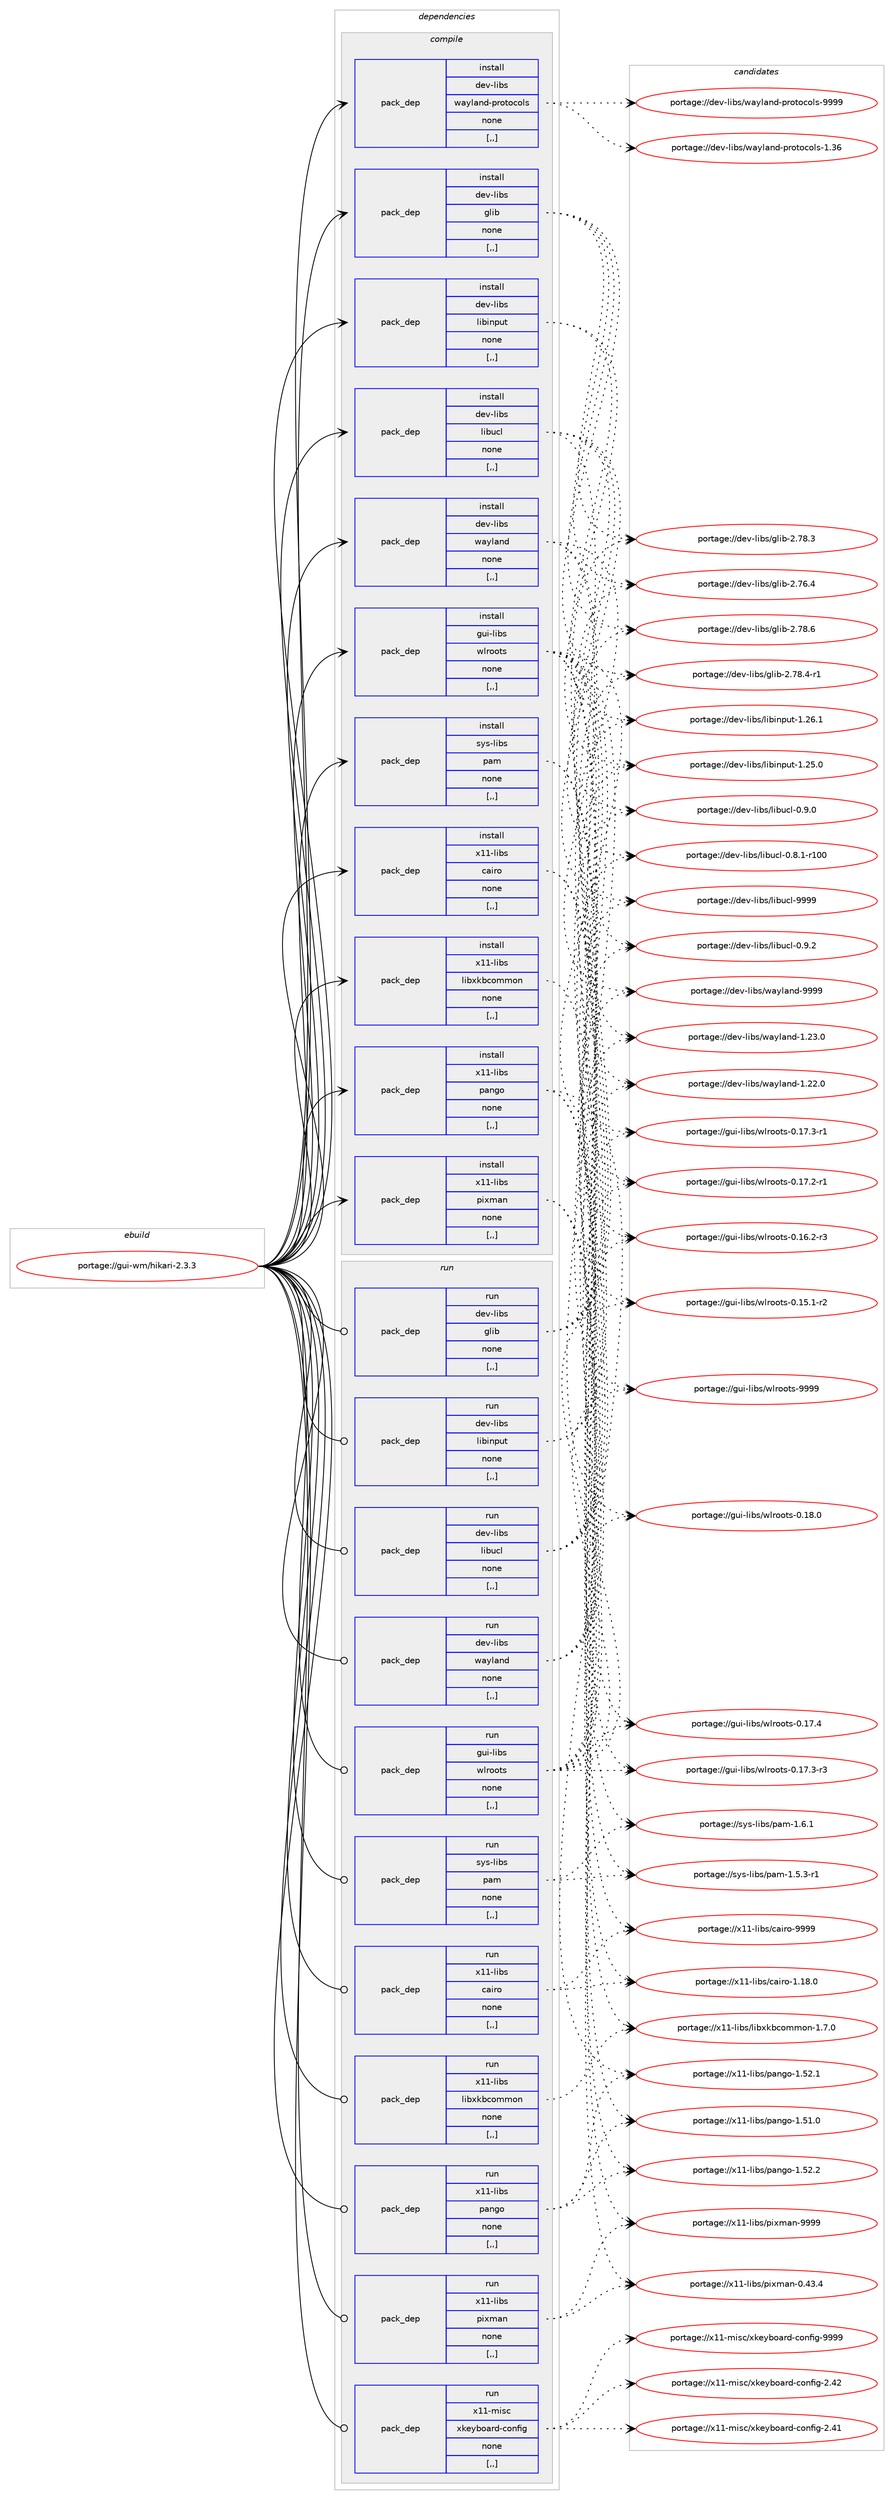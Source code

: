 digraph prolog {

# *************
# Graph options
# *************

newrank=true;
concentrate=true;
compound=true;
graph [rankdir=LR,fontname=Helvetica,fontsize=10,ranksep=1.5];#, ranksep=2.5, nodesep=0.2];
edge  [arrowhead=vee];
node  [fontname=Helvetica,fontsize=10];

# **********
# The ebuild
# **********

subgraph cluster_leftcol {
color=gray;
label=<<i>ebuild</i>>;
id [label="portage://gui-wm/hikari-2.3.3", color=red, width=4, href="../gui-wm/hikari-2.3.3.svg"];
}

# ****************
# The dependencies
# ****************

subgraph cluster_midcol {
color=gray;
label=<<i>dependencies</i>>;
subgraph cluster_compile {
fillcolor="#eeeeee";
style=filled;
label=<<i>compile</i>>;
subgraph pack176918 {
dependency245279 [label=<<TABLE BORDER="0" CELLBORDER="1" CELLSPACING="0" CELLPADDING="4" WIDTH="220"><TR><TD ROWSPAN="6" CELLPADDING="30">pack_dep</TD></TR><TR><TD WIDTH="110">install</TD></TR><TR><TD>dev-libs</TD></TR><TR><TD>glib</TD></TR><TR><TD>none</TD></TR><TR><TD>[,,]</TD></TR></TABLE>>, shape=none, color=blue];
}
id:e -> dependency245279:w [weight=20,style="solid",arrowhead="vee"];
subgraph pack176919 {
dependency245280 [label=<<TABLE BORDER="0" CELLBORDER="1" CELLSPACING="0" CELLPADDING="4" WIDTH="220"><TR><TD ROWSPAN="6" CELLPADDING="30">pack_dep</TD></TR><TR><TD WIDTH="110">install</TD></TR><TR><TD>dev-libs</TD></TR><TR><TD>libinput</TD></TR><TR><TD>none</TD></TR><TR><TD>[,,]</TD></TR></TABLE>>, shape=none, color=blue];
}
id:e -> dependency245280:w [weight=20,style="solid",arrowhead="vee"];
subgraph pack176920 {
dependency245281 [label=<<TABLE BORDER="0" CELLBORDER="1" CELLSPACING="0" CELLPADDING="4" WIDTH="220"><TR><TD ROWSPAN="6" CELLPADDING="30">pack_dep</TD></TR><TR><TD WIDTH="110">install</TD></TR><TR><TD>dev-libs</TD></TR><TR><TD>libucl</TD></TR><TR><TD>none</TD></TR><TR><TD>[,,]</TD></TR></TABLE>>, shape=none, color=blue];
}
id:e -> dependency245281:w [weight=20,style="solid",arrowhead="vee"];
subgraph pack176921 {
dependency245282 [label=<<TABLE BORDER="0" CELLBORDER="1" CELLSPACING="0" CELLPADDING="4" WIDTH="220"><TR><TD ROWSPAN="6" CELLPADDING="30">pack_dep</TD></TR><TR><TD WIDTH="110">install</TD></TR><TR><TD>dev-libs</TD></TR><TR><TD>wayland</TD></TR><TR><TD>none</TD></TR><TR><TD>[,,]</TD></TR></TABLE>>, shape=none, color=blue];
}
id:e -> dependency245282:w [weight=20,style="solid",arrowhead="vee"];
subgraph pack176922 {
dependency245283 [label=<<TABLE BORDER="0" CELLBORDER="1" CELLSPACING="0" CELLPADDING="4" WIDTH="220"><TR><TD ROWSPAN="6" CELLPADDING="30">pack_dep</TD></TR><TR><TD WIDTH="110">install</TD></TR><TR><TD>dev-libs</TD></TR><TR><TD>wayland-protocols</TD></TR><TR><TD>none</TD></TR><TR><TD>[,,]</TD></TR></TABLE>>, shape=none, color=blue];
}
id:e -> dependency245283:w [weight=20,style="solid",arrowhead="vee"];
subgraph pack176923 {
dependency245284 [label=<<TABLE BORDER="0" CELLBORDER="1" CELLSPACING="0" CELLPADDING="4" WIDTH="220"><TR><TD ROWSPAN="6" CELLPADDING="30">pack_dep</TD></TR><TR><TD WIDTH="110">install</TD></TR><TR><TD>gui-libs</TD></TR><TR><TD>wlroots</TD></TR><TR><TD>none</TD></TR><TR><TD>[,,]</TD></TR></TABLE>>, shape=none, color=blue];
}
id:e -> dependency245284:w [weight=20,style="solid",arrowhead="vee"];
subgraph pack176924 {
dependency245285 [label=<<TABLE BORDER="0" CELLBORDER="1" CELLSPACING="0" CELLPADDING="4" WIDTH="220"><TR><TD ROWSPAN="6" CELLPADDING="30">pack_dep</TD></TR><TR><TD WIDTH="110">install</TD></TR><TR><TD>sys-libs</TD></TR><TR><TD>pam</TD></TR><TR><TD>none</TD></TR><TR><TD>[,,]</TD></TR></TABLE>>, shape=none, color=blue];
}
id:e -> dependency245285:w [weight=20,style="solid",arrowhead="vee"];
subgraph pack176925 {
dependency245286 [label=<<TABLE BORDER="0" CELLBORDER="1" CELLSPACING="0" CELLPADDING="4" WIDTH="220"><TR><TD ROWSPAN="6" CELLPADDING="30">pack_dep</TD></TR><TR><TD WIDTH="110">install</TD></TR><TR><TD>x11-libs</TD></TR><TR><TD>cairo</TD></TR><TR><TD>none</TD></TR><TR><TD>[,,]</TD></TR></TABLE>>, shape=none, color=blue];
}
id:e -> dependency245286:w [weight=20,style="solid",arrowhead="vee"];
subgraph pack176926 {
dependency245287 [label=<<TABLE BORDER="0" CELLBORDER="1" CELLSPACING="0" CELLPADDING="4" WIDTH="220"><TR><TD ROWSPAN="6" CELLPADDING="30">pack_dep</TD></TR><TR><TD WIDTH="110">install</TD></TR><TR><TD>x11-libs</TD></TR><TR><TD>libxkbcommon</TD></TR><TR><TD>none</TD></TR><TR><TD>[,,]</TD></TR></TABLE>>, shape=none, color=blue];
}
id:e -> dependency245287:w [weight=20,style="solid",arrowhead="vee"];
subgraph pack176927 {
dependency245288 [label=<<TABLE BORDER="0" CELLBORDER="1" CELLSPACING="0" CELLPADDING="4" WIDTH="220"><TR><TD ROWSPAN="6" CELLPADDING="30">pack_dep</TD></TR><TR><TD WIDTH="110">install</TD></TR><TR><TD>x11-libs</TD></TR><TR><TD>pango</TD></TR><TR><TD>none</TD></TR><TR><TD>[,,]</TD></TR></TABLE>>, shape=none, color=blue];
}
id:e -> dependency245288:w [weight=20,style="solid",arrowhead="vee"];
subgraph pack176928 {
dependency245289 [label=<<TABLE BORDER="0" CELLBORDER="1" CELLSPACING="0" CELLPADDING="4" WIDTH="220"><TR><TD ROWSPAN="6" CELLPADDING="30">pack_dep</TD></TR><TR><TD WIDTH="110">install</TD></TR><TR><TD>x11-libs</TD></TR><TR><TD>pixman</TD></TR><TR><TD>none</TD></TR><TR><TD>[,,]</TD></TR></TABLE>>, shape=none, color=blue];
}
id:e -> dependency245289:w [weight=20,style="solid",arrowhead="vee"];
}
subgraph cluster_compileandrun {
fillcolor="#eeeeee";
style=filled;
label=<<i>compile and run</i>>;
}
subgraph cluster_run {
fillcolor="#eeeeee";
style=filled;
label=<<i>run</i>>;
subgraph pack176929 {
dependency245290 [label=<<TABLE BORDER="0" CELLBORDER="1" CELLSPACING="0" CELLPADDING="4" WIDTH="220"><TR><TD ROWSPAN="6" CELLPADDING="30">pack_dep</TD></TR><TR><TD WIDTH="110">run</TD></TR><TR><TD>dev-libs</TD></TR><TR><TD>glib</TD></TR><TR><TD>none</TD></TR><TR><TD>[,,]</TD></TR></TABLE>>, shape=none, color=blue];
}
id:e -> dependency245290:w [weight=20,style="solid",arrowhead="odot"];
subgraph pack176930 {
dependency245291 [label=<<TABLE BORDER="0" CELLBORDER="1" CELLSPACING="0" CELLPADDING="4" WIDTH="220"><TR><TD ROWSPAN="6" CELLPADDING="30">pack_dep</TD></TR><TR><TD WIDTH="110">run</TD></TR><TR><TD>dev-libs</TD></TR><TR><TD>libinput</TD></TR><TR><TD>none</TD></TR><TR><TD>[,,]</TD></TR></TABLE>>, shape=none, color=blue];
}
id:e -> dependency245291:w [weight=20,style="solid",arrowhead="odot"];
subgraph pack176931 {
dependency245292 [label=<<TABLE BORDER="0" CELLBORDER="1" CELLSPACING="0" CELLPADDING="4" WIDTH="220"><TR><TD ROWSPAN="6" CELLPADDING="30">pack_dep</TD></TR><TR><TD WIDTH="110">run</TD></TR><TR><TD>dev-libs</TD></TR><TR><TD>libucl</TD></TR><TR><TD>none</TD></TR><TR><TD>[,,]</TD></TR></TABLE>>, shape=none, color=blue];
}
id:e -> dependency245292:w [weight=20,style="solid",arrowhead="odot"];
subgraph pack176932 {
dependency245293 [label=<<TABLE BORDER="0" CELLBORDER="1" CELLSPACING="0" CELLPADDING="4" WIDTH="220"><TR><TD ROWSPAN="6" CELLPADDING="30">pack_dep</TD></TR><TR><TD WIDTH="110">run</TD></TR><TR><TD>dev-libs</TD></TR><TR><TD>wayland</TD></TR><TR><TD>none</TD></TR><TR><TD>[,,]</TD></TR></TABLE>>, shape=none, color=blue];
}
id:e -> dependency245293:w [weight=20,style="solid",arrowhead="odot"];
subgraph pack176933 {
dependency245294 [label=<<TABLE BORDER="0" CELLBORDER="1" CELLSPACING="0" CELLPADDING="4" WIDTH="220"><TR><TD ROWSPAN="6" CELLPADDING="30">pack_dep</TD></TR><TR><TD WIDTH="110">run</TD></TR><TR><TD>gui-libs</TD></TR><TR><TD>wlroots</TD></TR><TR><TD>none</TD></TR><TR><TD>[,,]</TD></TR></TABLE>>, shape=none, color=blue];
}
id:e -> dependency245294:w [weight=20,style="solid",arrowhead="odot"];
subgraph pack176934 {
dependency245295 [label=<<TABLE BORDER="0" CELLBORDER="1" CELLSPACING="0" CELLPADDING="4" WIDTH="220"><TR><TD ROWSPAN="6" CELLPADDING="30">pack_dep</TD></TR><TR><TD WIDTH="110">run</TD></TR><TR><TD>sys-libs</TD></TR><TR><TD>pam</TD></TR><TR><TD>none</TD></TR><TR><TD>[,,]</TD></TR></TABLE>>, shape=none, color=blue];
}
id:e -> dependency245295:w [weight=20,style="solid",arrowhead="odot"];
subgraph pack176935 {
dependency245296 [label=<<TABLE BORDER="0" CELLBORDER="1" CELLSPACING="0" CELLPADDING="4" WIDTH="220"><TR><TD ROWSPAN="6" CELLPADDING="30">pack_dep</TD></TR><TR><TD WIDTH="110">run</TD></TR><TR><TD>x11-libs</TD></TR><TR><TD>cairo</TD></TR><TR><TD>none</TD></TR><TR><TD>[,,]</TD></TR></TABLE>>, shape=none, color=blue];
}
id:e -> dependency245296:w [weight=20,style="solid",arrowhead="odot"];
subgraph pack176936 {
dependency245297 [label=<<TABLE BORDER="0" CELLBORDER="1" CELLSPACING="0" CELLPADDING="4" WIDTH="220"><TR><TD ROWSPAN="6" CELLPADDING="30">pack_dep</TD></TR><TR><TD WIDTH="110">run</TD></TR><TR><TD>x11-libs</TD></TR><TR><TD>libxkbcommon</TD></TR><TR><TD>none</TD></TR><TR><TD>[,,]</TD></TR></TABLE>>, shape=none, color=blue];
}
id:e -> dependency245297:w [weight=20,style="solid",arrowhead="odot"];
subgraph pack176937 {
dependency245298 [label=<<TABLE BORDER="0" CELLBORDER="1" CELLSPACING="0" CELLPADDING="4" WIDTH="220"><TR><TD ROWSPAN="6" CELLPADDING="30">pack_dep</TD></TR><TR><TD WIDTH="110">run</TD></TR><TR><TD>x11-libs</TD></TR><TR><TD>pango</TD></TR><TR><TD>none</TD></TR><TR><TD>[,,]</TD></TR></TABLE>>, shape=none, color=blue];
}
id:e -> dependency245298:w [weight=20,style="solid",arrowhead="odot"];
subgraph pack176938 {
dependency245299 [label=<<TABLE BORDER="0" CELLBORDER="1" CELLSPACING="0" CELLPADDING="4" WIDTH="220"><TR><TD ROWSPAN="6" CELLPADDING="30">pack_dep</TD></TR><TR><TD WIDTH="110">run</TD></TR><TR><TD>x11-libs</TD></TR><TR><TD>pixman</TD></TR><TR><TD>none</TD></TR><TR><TD>[,,]</TD></TR></TABLE>>, shape=none, color=blue];
}
id:e -> dependency245299:w [weight=20,style="solid",arrowhead="odot"];
subgraph pack176939 {
dependency245300 [label=<<TABLE BORDER="0" CELLBORDER="1" CELLSPACING="0" CELLPADDING="4" WIDTH="220"><TR><TD ROWSPAN="6" CELLPADDING="30">pack_dep</TD></TR><TR><TD WIDTH="110">run</TD></TR><TR><TD>x11-misc</TD></TR><TR><TD>xkeyboard-config</TD></TR><TR><TD>none</TD></TR><TR><TD>[,,]</TD></TR></TABLE>>, shape=none, color=blue];
}
id:e -> dependency245300:w [weight=20,style="solid",arrowhead="odot"];
}
}

# **************
# The candidates
# **************

subgraph cluster_choices {
rank=same;
color=gray;
label=<<i>candidates</i>>;

subgraph choice176918 {
color=black;
nodesep=1;
choice1001011184510810598115471031081059845504655564654 [label="portage://dev-libs/glib-2.78.6", color=red, width=4,href="../dev-libs/glib-2.78.6.svg"];
choice10010111845108105981154710310810598455046555646524511449 [label="portage://dev-libs/glib-2.78.4-r1", color=red, width=4,href="../dev-libs/glib-2.78.4-r1.svg"];
choice1001011184510810598115471031081059845504655564651 [label="portage://dev-libs/glib-2.78.3", color=red, width=4,href="../dev-libs/glib-2.78.3.svg"];
choice1001011184510810598115471031081059845504655544652 [label="portage://dev-libs/glib-2.76.4", color=red, width=4,href="../dev-libs/glib-2.76.4.svg"];
dependency245279:e -> choice1001011184510810598115471031081059845504655564654:w [style=dotted,weight="100"];
dependency245279:e -> choice10010111845108105981154710310810598455046555646524511449:w [style=dotted,weight="100"];
dependency245279:e -> choice1001011184510810598115471031081059845504655564651:w [style=dotted,weight="100"];
dependency245279:e -> choice1001011184510810598115471031081059845504655544652:w [style=dotted,weight="100"];
}
subgraph choice176919 {
color=black;
nodesep=1;
choice1001011184510810598115471081059810511011211711645494650544649 [label="portage://dev-libs/libinput-1.26.1", color=red, width=4,href="../dev-libs/libinput-1.26.1.svg"];
choice1001011184510810598115471081059810511011211711645494650534648 [label="portage://dev-libs/libinput-1.25.0", color=red, width=4,href="../dev-libs/libinput-1.25.0.svg"];
dependency245280:e -> choice1001011184510810598115471081059810511011211711645494650544649:w [style=dotted,weight="100"];
dependency245280:e -> choice1001011184510810598115471081059810511011211711645494650534648:w [style=dotted,weight="100"];
}
subgraph choice176920 {
color=black;
nodesep=1;
choice10010111845108105981154710810598117991084557575757 [label="portage://dev-libs/libucl-9999", color=red, width=4,href="../dev-libs/libucl-9999.svg"];
choice1001011184510810598115471081059811799108454846574650 [label="portage://dev-libs/libucl-0.9.2", color=red, width=4,href="../dev-libs/libucl-0.9.2.svg"];
choice1001011184510810598115471081059811799108454846574648 [label="portage://dev-libs/libucl-0.9.0", color=red, width=4,href="../dev-libs/libucl-0.9.0.svg"];
choice100101118451081059811547108105981179910845484656464945114494848 [label="portage://dev-libs/libucl-0.8.1-r100", color=red, width=4,href="../dev-libs/libucl-0.8.1-r100.svg"];
dependency245281:e -> choice10010111845108105981154710810598117991084557575757:w [style=dotted,weight="100"];
dependency245281:e -> choice1001011184510810598115471081059811799108454846574650:w [style=dotted,weight="100"];
dependency245281:e -> choice1001011184510810598115471081059811799108454846574648:w [style=dotted,weight="100"];
dependency245281:e -> choice100101118451081059811547108105981179910845484656464945114494848:w [style=dotted,weight="100"];
}
subgraph choice176921 {
color=black;
nodesep=1;
choice10010111845108105981154711997121108971101004557575757 [label="portage://dev-libs/wayland-9999", color=red, width=4,href="../dev-libs/wayland-9999.svg"];
choice100101118451081059811547119971211089711010045494650514648 [label="portage://dev-libs/wayland-1.23.0", color=red, width=4,href="../dev-libs/wayland-1.23.0.svg"];
choice100101118451081059811547119971211089711010045494650504648 [label="portage://dev-libs/wayland-1.22.0", color=red, width=4,href="../dev-libs/wayland-1.22.0.svg"];
dependency245282:e -> choice10010111845108105981154711997121108971101004557575757:w [style=dotted,weight="100"];
dependency245282:e -> choice100101118451081059811547119971211089711010045494650514648:w [style=dotted,weight="100"];
dependency245282:e -> choice100101118451081059811547119971211089711010045494650504648:w [style=dotted,weight="100"];
}
subgraph choice176922 {
color=black;
nodesep=1;
choice100101118451081059811547119971211089711010045112114111116111991111081154557575757 [label="portage://dev-libs/wayland-protocols-9999", color=red, width=4,href="../dev-libs/wayland-protocols-9999.svg"];
choice100101118451081059811547119971211089711010045112114111116111991111081154549465154 [label="portage://dev-libs/wayland-protocols-1.36", color=red, width=4,href="../dev-libs/wayland-protocols-1.36.svg"];
dependency245283:e -> choice100101118451081059811547119971211089711010045112114111116111991111081154557575757:w [style=dotted,weight="100"];
dependency245283:e -> choice100101118451081059811547119971211089711010045112114111116111991111081154549465154:w [style=dotted,weight="100"];
}
subgraph choice176923 {
color=black;
nodesep=1;
choice1031171054510810598115471191081141111111161154557575757 [label="portage://gui-libs/wlroots-9999", color=red, width=4,href="../gui-libs/wlroots-9999.svg"];
choice10311710545108105981154711910811411111111611545484649564648 [label="portage://gui-libs/wlroots-0.18.0", color=red, width=4,href="../gui-libs/wlroots-0.18.0.svg"];
choice10311710545108105981154711910811411111111611545484649554652 [label="portage://gui-libs/wlroots-0.17.4", color=red, width=4,href="../gui-libs/wlroots-0.17.4.svg"];
choice103117105451081059811547119108114111111116115454846495546514511451 [label="portage://gui-libs/wlroots-0.17.3-r3", color=red, width=4,href="../gui-libs/wlroots-0.17.3-r3.svg"];
choice103117105451081059811547119108114111111116115454846495546514511449 [label="portage://gui-libs/wlroots-0.17.3-r1", color=red, width=4,href="../gui-libs/wlroots-0.17.3-r1.svg"];
choice103117105451081059811547119108114111111116115454846495546504511449 [label="portage://gui-libs/wlroots-0.17.2-r1", color=red, width=4,href="../gui-libs/wlroots-0.17.2-r1.svg"];
choice103117105451081059811547119108114111111116115454846495446504511451 [label="portage://gui-libs/wlroots-0.16.2-r3", color=red, width=4,href="../gui-libs/wlroots-0.16.2-r3.svg"];
choice103117105451081059811547119108114111111116115454846495346494511450 [label="portage://gui-libs/wlroots-0.15.1-r2", color=red, width=4,href="../gui-libs/wlroots-0.15.1-r2.svg"];
dependency245284:e -> choice1031171054510810598115471191081141111111161154557575757:w [style=dotted,weight="100"];
dependency245284:e -> choice10311710545108105981154711910811411111111611545484649564648:w [style=dotted,weight="100"];
dependency245284:e -> choice10311710545108105981154711910811411111111611545484649554652:w [style=dotted,weight="100"];
dependency245284:e -> choice103117105451081059811547119108114111111116115454846495546514511451:w [style=dotted,weight="100"];
dependency245284:e -> choice103117105451081059811547119108114111111116115454846495546514511449:w [style=dotted,weight="100"];
dependency245284:e -> choice103117105451081059811547119108114111111116115454846495546504511449:w [style=dotted,weight="100"];
dependency245284:e -> choice103117105451081059811547119108114111111116115454846495446504511451:w [style=dotted,weight="100"];
dependency245284:e -> choice103117105451081059811547119108114111111116115454846495346494511450:w [style=dotted,weight="100"];
}
subgraph choice176924 {
color=black;
nodesep=1;
choice11512111545108105981154711297109454946544649 [label="portage://sys-libs/pam-1.6.1", color=red, width=4,href="../sys-libs/pam-1.6.1.svg"];
choice115121115451081059811547112971094549465346514511449 [label="portage://sys-libs/pam-1.5.3-r1", color=red, width=4,href="../sys-libs/pam-1.5.3-r1.svg"];
dependency245285:e -> choice11512111545108105981154711297109454946544649:w [style=dotted,weight="100"];
dependency245285:e -> choice115121115451081059811547112971094549465346514511449:w [style=dotted,weight="100"];
}
subgraph choice176925 {
color=black;
nodesep=1;
choice120494945108105981154799971051141114557575757 [label="portage://x11-libs/cairo-9999", color=red, width=4,href="../x11-libs/cairo-9999.svg"];
choice1204949451081059811547999710511411145494649564648 [label="portage://x11-libs/cairo-1.18.0", color=red, width=4,href="../x11-libs/cairo-1.18.0.svg"];
dependency245286:e -> choice120494945108105981154799971051141114557575757:w [style=dotted,weight="100"];
dependency245286:e -> choice1204949451081059811547999710511411145494649564648:w [style=dotted,weight="100"];
}
subgraph choice176926 {
color=black;
nodesep=1;
choice1204949451081059811547108105981201079899111109109111110454946554648 [label="portage://x11-libs/libxkbcommon-1.7.0", color=red, width=4,href="../x11-libs/libxkbcommon-1.7.0.svg"];
dependency245287:e -> choice1204949451081059811547108105981201079899111109109111110454946554648:w [style=dotted,weight="100"];
}
subgraph choice176927 {
color=black;
nodesep=1;
choice12049494510810598115471129711010311145494653504650 [label="portage://x11-libs/pango-1.52.2", color=red, width=4,href="../x11-libs/pango-1.52.2.svg"];
choice12049494510810598115471129711010311145494653504649 [label="portage://x11-libs/pango-1.52.1", color=red, width=4,href="../x11-libs/pango-1.52.1.svg"];
choice12049494510810598115471129711010311145494653494648 [label="portage://x11-libs/pango-1.51.0", color=red, width=4,href="../x11-libs/pango-1.51.0.svg"];
dependency245288:e -> choice12049494510810598115471129711010311145494653504650:w [style=dotted,weight="100"];
dependency245288:e -> choice12049494510810598115471129711010311145494653504649:w [style=dotted,weight="100"];
dependency245288:e -> choice12049494510810598115471129711010311145494653494648:w [style=dotted,weight="100"];
}
subgraph choice176928 {
color=black;
nodesep=1;
choice1204949451081059811547112105120109971104557575757 [label="portage://x11-libs/pixman-9999", color=red, width=4,href="../x11-libs/pixman-9999.svg"];
choice12049494510810598115471121051201099711045484652514652 [label="portage://x11-libs/pixman-0.43.4", color=red, width=4,href="../x11-libs/pixman-0.43.4.svg"];
dependency245289:e -> choice1204949451081059811547112105120109971104557575757:w [style=dotted,weight="100"];
dependency245289:e -> choice12049494510810598115471121051201099711045484652514652:w [style=dotted,weight="100"];
}
subgraph choice176929 {
color=black;
nodesep=1;
choice1001011184510810598115471031081059845504655564654 [label="portage://dev-libs/glib-2.78.6", color=red, width=4,href="../dev-libs/glib-2.78.6.svg"];
choice10010111845108105981154710310810598455046555646524511449 [label="portage://dev-libs/glib-2.78.4-r1", color=red, width=4,href="../dev-libs/glib-2.78.4-r1.svg"];
choice1001011184510810598115471031081059845504655564651 [label="portage://dev-libs/glib-2.78.3", color=red, width=4,href="../dev-libs/glib-2.78.3.svg"];
choice1001011184510810598115471031081059845504655544652 [label="portage://dev-libs/glib-2.76.4", color=red, width=4,href="../dev-libs/glib-2.76.4.svg"];
dependency245290:e -> choice1001011184510810598115471031081059845504655564654:w [style=dotted,weight="100"];
dependency245290:e -> choice10010111845108105981154710310810598455046555646524511449:w [style=dotted,weight="100"];
dependency245290:e -> choice1001011184510810598115471031081059845504655564651:w [style=dotted,weight="100"];
dependency245290:e -> choice1001011184510810598115471031081059845504655544652:w [style=dotted,weight="100"];
}
subgraph choice176930 {
color=black;
nodesep=1;
choice1001011184510810598115471081059810511011211711645494650544649 [label="portage://dev-libs/libinput-1.26.1", color=red, width=4,href="../dev-libs/libinput-1.26.1.svg"];
choice1001011184510810598115471081059810511011211711645494650534648 [label="portage://dev-libs/libinput-1.25.0", color=red, width=4,href="../dev-libs/libinput-1.25.0.svg"];
dependency245291:e -> choice1001011184510810598115471081059810511011211711645494650544649:w [style=dotted,weight="100"];
dependency245291:e -> choice1001011184510810598115471081059810511011211711645494650534648:w [style=dotted,weight="100"];
}
subgraph choice176931 {
color=black;
nodesep=1;
choice10010111845108105981154710810598117991084557575757 [label="portage://dev-libs/libucl-9999", color=red, width=4,href="../dev-libs/libucl-9999.svg"];
choice1001011184510810598115471081059811799108454846574650 [label="portage://dev-libs/libucl-0.9.2", color=red, width=4,href="../dev-libs/libucl-0.9.2.svg"];
choice1001011184510810598115471081059811799108454846574648 [label="portage://dev-libs/libucl-0.9.0", color=red, width=4,href="../dev-libs/libucl-0.9.0.svg"];
choice100101118451081059811547108105981179910845484656464945114494848 [label="portage://dev-libs/libucl-0.8.1-r100", color=red, width=4,href="../dev-libs/libucl-0.8.1-r100.svg"];
dependency245292:e -> choice10010111845108105981154710810598117991084557575757:w [style=dotted,weight="100"];
dependency245292:e -> choice1001011184510810598115471081059811799108454846574650:w [style=dotted,weight="100"];
dependency245292:e -> choice1001011184510810598115471081059811799108454846574648:w [style=dotted,weight="100"];
dependency245292:e -> choice100101118451081059811547108105981179910845484656464945114494848:w [style=dotted,weight="100"];
}
subgraph choice176932 {
color=black;
nodesep=1;
choice10010111845108105981154711997121108971101004557575757 [label="portage://dev-libs/wayland-9999", color=red, width=4,href="../dev-libs/wayland-9999.svg"];
choice100101118451081059811547119971211089711010045494650514648 [label="portage://dev-libs/wayland-1.23.0", color=red, width=4,href="../dev-libs/wayland-1.23.0.svg"];
choice100101118451081059811547119971211089711010045494650504648 [label="portage://dev-libs/wayland-1.22.0", color=red, width=4,href="../dev-libs/wayland-1.22.0.svg"];
dependency245293:e -> choice10010111845108105981154711997121108971101004557575757:w [style=dotted,weight="100"];
dependency245293:e -> choice100101118451081059811547119971211089711010045494650514648:w [style=dotted,weight="100"];
dependency245293:e -> choice100101118451081059811547119971211089711010045494650504648:w [style=dotted,weight="100"];
}
subgraph choice176933 {
color=black;
nodesep=1;
choice1031171054510810598115471191081141111111161154557575757 [label="portage://gui-libs/wlroots-9999", color=red, width=4,href="../gui-libs/wlroots-9999.svg"];
choice10311710545108105981154711910811411111111611545484649564648 [label="portage://gui-libs/wlroots-0.18.0", color=red, width=4,href="../gui-libs/wlroots-0.18.0.svg"];
choice10311710545108105981154711910811411111111611545484649554652 [label="portage://gui-libs/wlroots-0.17.4", color=red, width=4,href="../gui-libs/wlroots-0.17.4.svg"];
choice103117105451081059811547119108114111111116115454846495546514511451 [label="portage://gui-libs/wlroots-0.17.3-r3", color=red, width=4,href="../gui-libs/wlroots-0.17.3-r3.svg"];
choice103117105451081059811547119108114111111116115454846495546514511449 [label="portage://gui-libs/wlroots-0.17.3-r1", color=red, width=4,href="../gui-libs/wlroots-0.17.3-r1.svg"];
choice103117105451081059811547119108114111111116115454846495546504511449 [label="portage://gui-libs/wlroots-0.17.2-r1", color=red, width=4,href="../gui-libs/wlroots-0.17.2-r1.svg"];
choice103117105451081059811547119108114111111116115454846495446504511451 [label="portage://gui-libs/wlroots-0.16.2-r3", color=red, width=4,href="../gui-libs/wlroots-0.16.2-r3.svg"];
choice103117105451081059811547119108114111111116115454846495346494511450 [label="portage://gui-libs/wlroots-0.15.1-r2", color=red, width=4,href="../gui-libs/wlroots-0.15.1-r2.svg"];
dependency245294:e -> choice1031171054510810598115471191081141111111161154557575757:w [style=dotted,weight="100"];
dependency245294:e -> choice10311710545108105981154711910811411111111611545484649564648:w [style=dotted,weight="100"];
dependency245294:e -> choice10311710545108105981154711910811411111111611545484649554652:w [style=dotted,weight="100"];
dependency245294:e -> choice103117105451081059811547119108114111111116115454846495546514511451:w [style=dotted,weight="100"];
dependency245294:e -> choice103117105451081059811547119108114111111116115454846495546514511449:w [style=dotted,weight="100"];
dependency245294:e -> choice103117105451081059811547119108114111111116115454846495546504511449:w [style=dotted,weight="100"];
dependency245294:e -> choice103117105451081059811547119108114111111116115454846495446504511451:w [style=dotted,weight="100"];
dependency245294:e -> choice103117105451081059811547119108114111111116115454846495346494511450:w [style=dotted,weight="100"];
}
subgraph choice176934 {
color=black;
nodesep=1;
choice11512111545108105981154711297109454946544649 [label="portage://sys-libs/pam-1.6.1", color=red, width=4,href="../sys-libs/pam-1.6.1.svg"];
choice115121115451081059811547112971094549465346514511449 [label="portage://sys-libs/pam-1.5.3-r1", color=red, width=4,href="../sys-libs/pam-1.5.3-r1.svg"];
dependency245295:e -> choice11512111545108105981154711297109454946544649:w [style=dotted,weight="100"];
dependency245295:e -> choice115121115451081059811547112971094549465346514511449:w [style=dotted,weight="100"];
}
subgraph choice176935 {
color=black;
nodesep=1;
choice120494945108105981154799971051141114557575757 [label="portage://x11-libs/cairo-9999", color=red, width=4,href="../x11-libs/cairo-9999.svg"];
choice1204949451081059811547999710511411145494649564648 [label="portage://x11-libs/cairo-1.18.0", color=red, width=4,href="../x11-libs/cairo-1.18.0.svg"];
dependency245296:e -> choice120494945108105981154799971051141114557575757:w [style=dotted,weight="100"];
dependency245296:e -> choice1204949451081059811547999710511411145494649564648:w [style=dotted,weight="100"];
}
subgraph choice176936 {
color=black;
nodesep=1;
choice1204949451081059811547108105981201079899111109109111110454946554648 [label="portage://x11-libs/libxkbcommon-1.7.0", color=red, width=4,href="../x11-libs/libxkbcommon-1.7.0.svg"];
dependency245297:e -> choice1204949451081059811547108105981201079899111109109111110454946554648:w [style=dotted,weight="100"];
}
subgraph choice176937 {
color=black;
nodesep=1;
choice12049494510810598115471129711010311145494653504650 [label="portage://x11-libs/pango-1.52.2", color=red, width=4,href="../x11-libs/pango-1.52.2.svg"];
choice12049494510810598115471129711010311145494653504649 [label="portage://x11-libs/pango-1.52.1", color=red, width=4,href="../x11-libs/pango-1.52.1.svg"];
choice12049494510810598115471129711010311145494653494648 [label="portage://x11-libs/pango-1.51.0", color=red, width=4,href="../x11-libs/pango-1.51.0.svg"];
dependency245298:e -> choice12049494510810598115471129711010311145494653504650:w [style=dotted,weight="100"];
dependency245298:e -> choice12049494510810598115471129711010311145494653504649:w [style=dotted,weight="100"];
dependency245298:e -> choice12049494510810598115471129711010311145494653494648:w [style=dotted,weight="100"];
}
subgraph choice176938 {
color=black;
nodesep=1;
choice1204949451081059811547112105120109971104557575757 [label="portage://x11-libs/pixman-9999", color=red, width=4,href="../x11-libs/pixman-9999.svg"];
choice12049494510810598115471121051201099711045484652514652 [label="portage://x11-libs/pixman-0.43.4", color=red, width=4,href="../x11-libs/pixman-0.43.4.svg"];
dependency245299:e -> choice1204949451081059811547112105120109971104557575757:w [style=dotted,weight="100"];
dependency245299:e -> choice12049494510810598115471121051201099711045484652514652:w [style=dotted,weight="100"];
}
subgraph choice176939 {
color=black;
nodesep=1;
choice1204949451091051159947120107101121981119711410045991111101021051034557575757 [label="portage://x11-misc/xkeyboard-config-9999", color=red, width=4,href="../x11-misc/xkeyboard-config-9999.svg"];
choice1204949451091051159947120107101121981119711410045991111101021051034550465250 [label="portage://x11-misc/xkeyboard-config-2.42", color=red, width=4,href="../x11-misc/xkeyboard-config-2.42.svg"];
choice1204949451091051159947120107101121981119711410045991111101021051034550465249 [label="portage://x11-misc/xkeyboard-config-2.41", color=red, width=4,href="../x11-misc/xkeyboard-config-2.41.svg"];
dependency245300:e -> choice1204949451091051159947120107101121981119711410045991111101021051034557575757:w [style=dotted,weight="100"];
dependency245300:e -> choice1204949451091051159947120107101121981119711410045991111101021051034550465250:w [style=dotted,weight="100"];
dependency245300:e -> choice1204949451091051159947120107101121981119711410045991111101021051034550465249:w [style=dotted,weight="100"];
}
}

}

